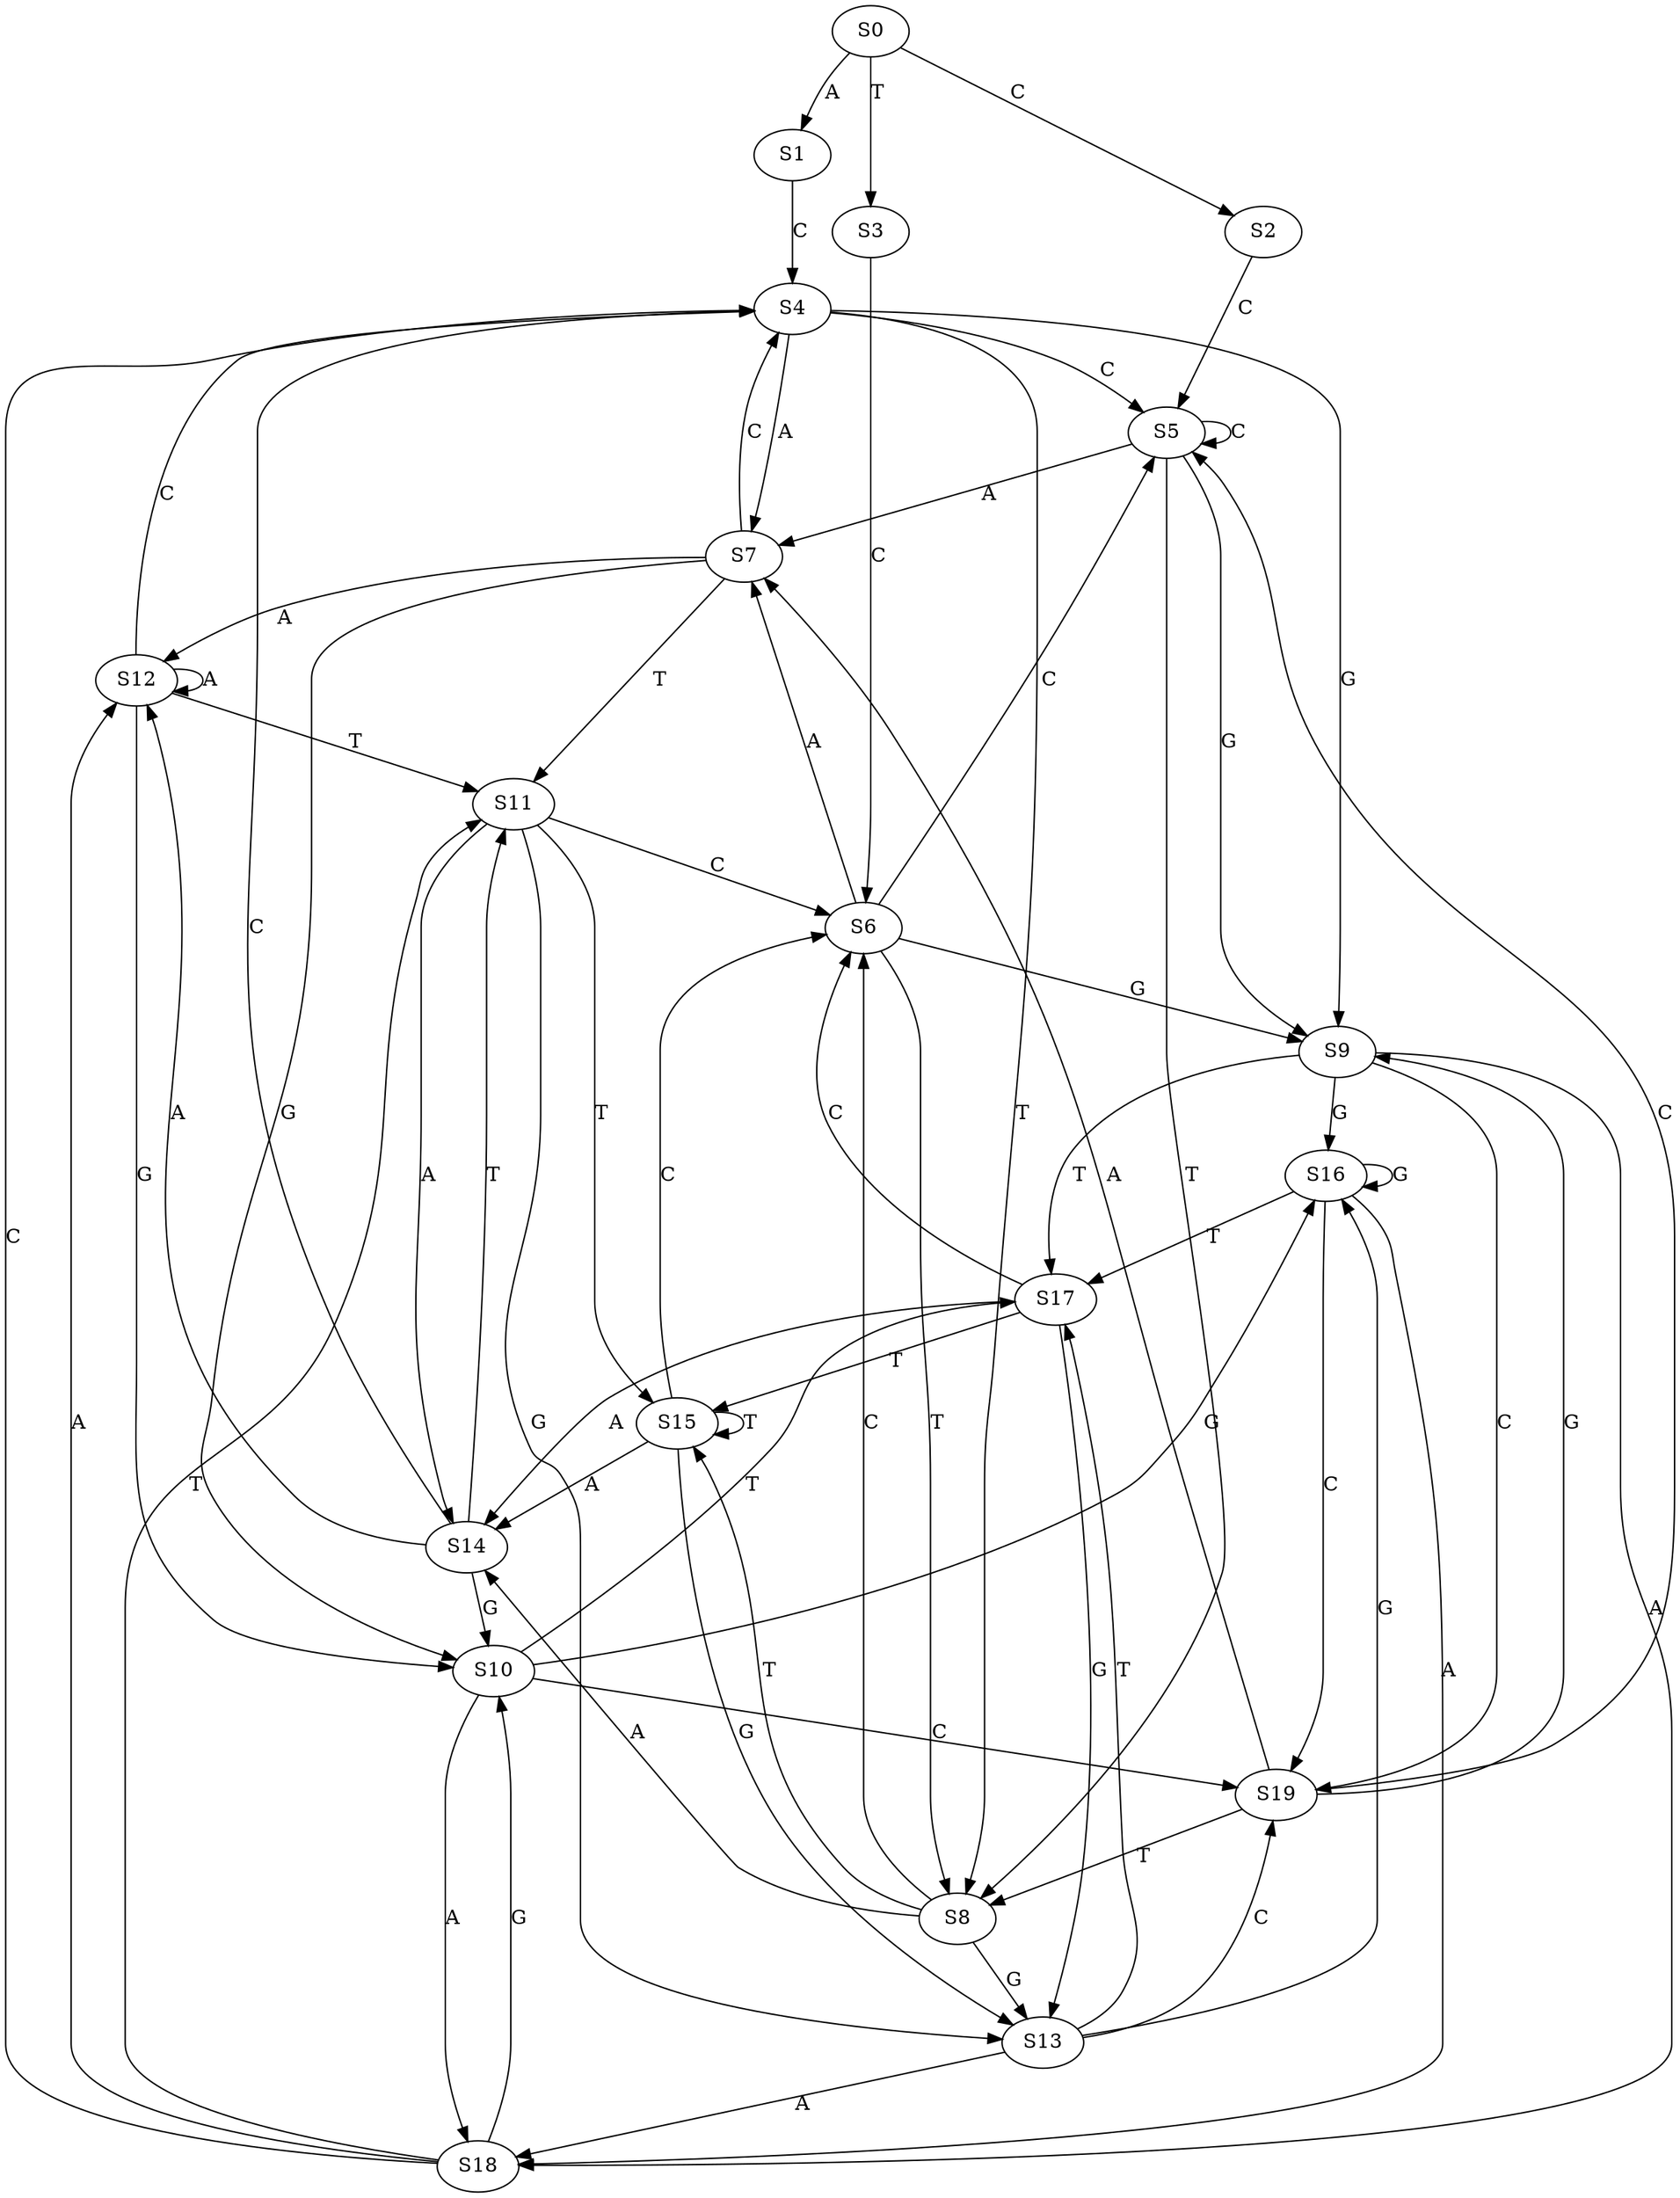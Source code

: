 strict digraph  {
	S0 -> S1 [ label = A ];
	S0 -> S2 [ label = C ];
	S0 -> S3 [ label = T ];
	S1 -> S4 [ label = C ];
	S2 -> S5 [ label = C ];
	S3 -> S6 [ label = C ];
	S4 -> S7 [ label = A ];
	S4 -> S8 [ label = T ];
	S4 -> S5 [ label = C ];
	S4 -> S9 [ label = G ];
	S5 -> S9 [ label = G ];
	S5 -> S5 [ label = C ];
	S5 -> S7 [ label = A ];
	S5 -> S8 [ label = T ];
	S6 -> S8 [ label = T ];
	S6 -> S9 [ label = G ];
	S6 -> S5 [ label = C ];
	S6 -> S7 [ label = A ];
	S7 -> S10 [ label = G ];
	S7 -> S11 [ label = T ];
	S7 -> S4 [ label = C ];
	S7 -> S12 [ label = A ];
	S8 -> S13 [ label = G ];
	S8 -> S6 [ label = C ];
	S8 -> S14 [ label = A ];
	S8 -> S15 [ label = T ];
	S9 -> S16 [ label = G ];
	S9 -> S17 [ label = T ];
	S9 -> S18 [ label = A ];
	S9 -> S19 [ label = C ];
	S10 -> S17 [ label = T ];
	S10 -> S16 [ label = G ];
	S10 -> S18 [ label = A ];
	S10 -> S19 [ label = C ];
	S11 -> S14 [ label = A ];
	S11 -> S6 [ label = C ];
	S11 -> S15 [ label = T ];
	S11 -> S13 [ label = G ];
	S12 -> S11 [ label = T ];
	S12 -> S4 [ label = C ];
	S12 -> S10 [ label = G ];
	S12 -> S12 [ label = A ];
	S13 -> S18 [ label = A ];
	S13 -> S17 [ label = T ];
	S13 -> S19 [ label = C ];
	S13 -> S16 [ label = G ];
	S14 -> S10 [ label = G ];
	S14 -> S11 [ label = T ];
	S14 -> S12 [ label = A ];
	S14 -> S4 [ label = C ];
	S15 -> S6 [ label = C ];
	S15 -> S13 [ label = G ];
	S15 -> S15 [ label = T ];
	S15 -> S14 [ label = A ];
	S16 -> S18 [ label = A ];
	S16 -> S17 [ label = T ];
	S16 -> S16 [ label = G ];
	S16 -> S19 [ label = C ];
	S17 -> S14 [ label = A ];
	S17 -> S6 [ label = C ];
	S17 -> S13 [ label = G ];
	S17 -> S15 [ label = T ];
	S18 -> S10 [ label = G ];
	S18 -> S12 [ label = A ];
	S18 -> S4 [ label = C ];
	S18 -> S11 [ label = T ];
	S19 -> S5 [ label = C ];
	S19 -> S8 [ label = T ];
	S19 -> S9 [ label = G ];
	S19 -> S7 [ label = A ];
}
